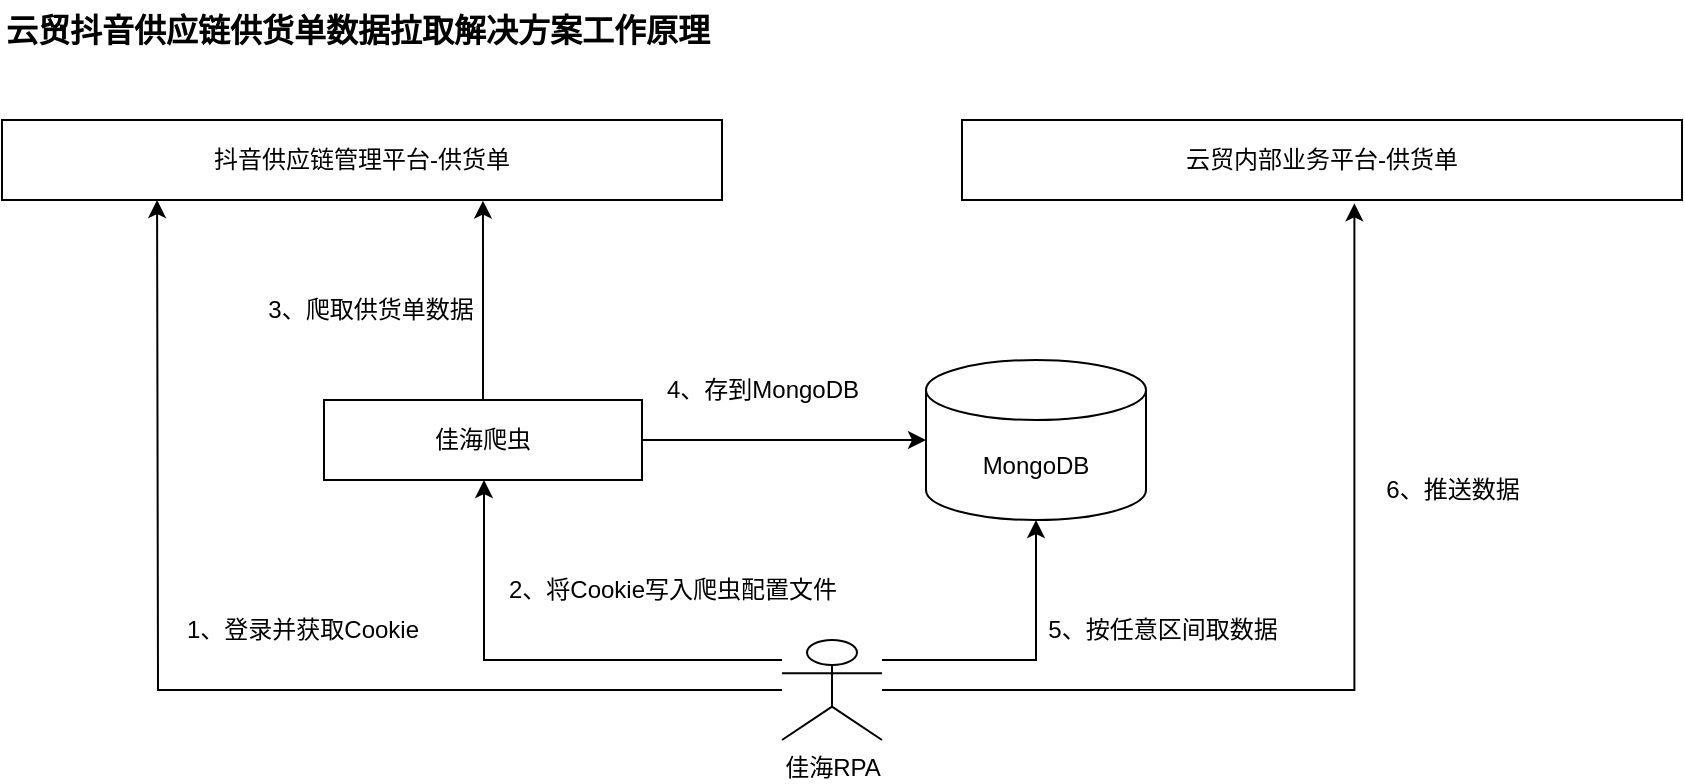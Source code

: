 <mxfile version="22.0.8" type="github">
  <diagram name="0001" id="y2zCg2tqc-IcQTNm7M6H">
    <mxGraphModel dx="1116" dy="505" grid="1" gridSize="10" guides="1" tooltips="1" connect="1" arrows="1" fold="1" page="1" pageScale="1" pageWidth="1169" pageHeight="827" math="0" shadow="0">
      <root>
        <mxCell id="sdHGfgtrLrPXHbDimJ2l-0" />
        <mxCell id="sdHGfgtrLrPXHbDimJ2l-1" parent="sdHGfgtrLrPXHbDimJ2l-0" />
        <mxCell id="sdHGfgtrLrPXHbDimJ2l-57" value="&lt;b style=&quot;font-size: 16px;&quot;&gt;云贸抖音供应链供货单数据拉取解决方案工作原理&lt;/b&gt;" style="text;html=1;align=left;verticalAlign=middle;resizable=0;points=[];autosize=1;strokeColor=none;fillColor=none;fontSize=16;rounded=0;labelBackgroundColor=none;" parent="sdHGfgtrLrPXHbDimJ2l-1" vertex="1">
          <mxGeometry x="40" y="20" width="380" height="30" as="geometry" />
        </mxCell>
        <mxCell id="845-0K9uOCvSD6mW0HzF-1" value="" style="edgeStyle=orthogonalEdgeStyle;rounded=0;orthogonalLoop=1;jettySize=auto;html=1;entryX=0.668;entryY=1.008;entryDx=0;entryDy=0;entryPerimeter=0;" edge="1" parent="sdHGfgtrLrPXHbDimJ2l-1" source="Le6WnlKU982UpR1vidO3-1" target="Le6WnlKU982UpR1vidO3-16">
          <mxGeometry relative="1" as="geometry" />
        </mxCell>
        <mxCell id="845-0K9uOCvSD6mW0HzF-4" value="" style="edgeStyle=orthogonalEdgeStyle;rounded=0;orthogonalLoop=1;jettySize=auto;html=1;entryX=0;entryY=0.5;entryDx=0;entryDy=0;entryPerimeter=0;" edge="1" parent="sdHGfgtrLrPXHbDimJ2l-1" source="Le6WnlKU982UpR1vidO3-1" target="845-0K9uOCvSD6mW0HzF-0">
          <mxGeometry relative="1" as="geometry">
            <mxPoint x="490.5" y="240" as="targetPoint" />
          </mxGeometry>
        </mxCell>
        <mxCell id="Le6WnlKU982UpR1vidO3-1" value="佳海爬虫" style="whiteSpace=wrap;html=1;" parent="sdHGfgtrLrPXHbDimJ2l-1" vertex="1">
          <mxGeometry x="201" y="220" width="159" height="40" as="geometry" />
        </mxCell>
        <mxCell id="Le6WnlKU982UpR1vidO3-16" value="抖音供应链管理平台-供货单" style="whiteSpace=wrap;html=1;" parent="sdHGfgtrLrPXHbDimJ2l-1" vertex="1">
          <mxGeometry x="40" y="80" width="360" height="40" as="geometry" />
        </mxCell>
        <mxCell id="845-0K9uOCvSD6mW0HzF-0" value="MongoDB" style="shape=cylinder3;whiteSpace=wrap;html=1;boundedLbl=1;backgroundOutline=1;size=15;" vertex="1" parent="sdHGfgtrLrPXHbDimJ2l-1">
          <mxGeometry x="502" y="200" width="110" height="80" as="geometry" />
        </mxCell>
        <mxCell id="845-0K9uOCvSD6mW0HzF-2" value="3、爬取供货单数据" style="text;html=1;align=center;verticalAlign=middle;resizable=0;points=[];autosize=1;strokeColor=none;fillColor=none;" vertex="1" parent="sdHGfgtrLrPXHbDimJ2l-1">
          <mxGeometry x="158.5" y="160" width="130" height="30" as="geometry" />
        </mxCell>
        <mxCell id="845-0K9uOCvSD6mW0HzF-5" value="4、存到MongoDB" style="text;html=1;align=center;verticalAlign=middle;resizable=0;points=[];autosize=1;strokeColor=none;fillColor=none;" vertex="1" parent="sdHGfgtrLrPXHbDimJ2l-1">
          <mxGeometry x="360" y="200" width="120" height="30" as="geometry" />
        </mxCell>
        <mxCell id="845-0K9uOCvSD6mW0HzF-8" value="" style="edgeStyle=orthogonalEdgeStyle;rounded=0;orthogonalLoop=1;jettySize=auto;html=1;" edge="1" parent="sdHGfgtrLrPXHbDimJ2l-1" source="845-0K9uOCvSD6mW0HzF-6">
          <mxGeometry relative="1" as="geometry">
            <mxPoint x="117.533" y="120" as="targetPoint" />
          </mxGeometry>
        </mxCell>
        <mxCell id="845-0K9uOCvSD6mW0HzF-11" value="" style="edgeStyle=orthogonalEdgeStyle;rounded=0;orthogonalLoop=1;jettySize=auto;html=1;" edge="1" parent="sdHGfgtrLrPXHbDimJ2l-1" source="845-0K9uOCvSD6mW0HzF-6">
          <mxGeometry relative="1" as="geometry">
            <mxPoint x="281" y="260" as="targetPoint" />
            <Array as="points">
              <mxPoint x="281" y="350" />
            </Array>
          </mxGeometry>
        </mxCell>
        <mxCell id="845-0K9uOCvSD6mW0HzF-14" value="" style="edgeStyle=orthogonalEdgeStyle;rounded=0;orthogonalLoop=1;jettySize=auto;html=1;entryX=0.5;entryY=1;entryDx=0;entryDy=0;entryPerimeter=0;" edge="1" parent="sdHGfgtrLrPXHbDimJ2l-1" source="845-0K9uOCvSD6mW0HzF-6" target="845-0K9uOCvSD6mW0HzF-0">
          <mxGeometry relative="1" as="geometry">
            <Array as="points">
              <mxPoint x="557" y="350" />
            </Array>
          </mxGeometry>
        </mxCell>
        <mxCell id="845-0K9uOCvSD6mW0HzF-16" value="" style="edgeStyle=orthogonalEdgeStyle;rounded=0;orthogonalLoop=1;jettySize=auto;html=1;entryX=0.545;entryY=1.042;entryDx=0;entryDy=0;entryPerimeter=0;" edge="1" parent="sdHGfgtrLrPXHbDimJ2l-1" source="845-0K9uOCvSD6mW0HzF-6" target="845-0K9uOCvSD6mW0HzF-13">
          <mxGeometry relative="1" as="geometry" />
        </mxCell>
        <mxCell id="845-0K9uOCvSD6mW0HzF-6" value="佳海RPA" style="shape=umlActor;verticalLabelPosition=bottom;verticalAlign=top;html=1;outlineConnect=0;" vertex="1" parent="sdHGfgtrLrPXHbDimJ2l-1">
          <mxGeometry x="430" y="340" width="50" height="50" as="geometry" />
        </mxCell>
        <mxCell id="845-0K9uOCvSD6mW0HzF-9" value="1、登录并获取Cookie" style="text;html=1;align=center;verticalAlign=middle;resizable=0;points=[];autosize=1;strokeColor=none;fillColor=none;" vertex="1" parent="sdHGfgtrLrPXHbDimJ2l-1">
          <mxGeometry x="120" y="320" width="140" height="30" as="geometry" />
        </mxCell>
        <mxCell id="845-0K9uOCvSD6mW0HzF-12" value="2、将Cookie写入爬虫配置文件" style="text;html=1;align=center;verticalAlign=middle;resizable=0;points=[];autosize=1;strokeColor=none;fillColor=none;" vertex="1" parent="sdHGfgtrLrPXHbDimJ2l-1">
          <mxGeometry x="280" y="300" width="190" height="30" as="geometry" />
        </mxCell>
        <mxCell id="845-0K9uOCvSD6mW0HzF-13" value="云贸内部业务平台-供货单" style="whiteSpace=wrap;html=1;" vertex="1" parent="sdHGfgtrLrPXHbDimJ2l-1">
          <mxGeometry x="520" y="80" width="360" height="40" as="geometry" />
        </mxCell>
        <mxCell id="845-0K9uOCvSD6mW0HzF-15" value="5、按任意区间取数据" style="text;html=1;align=center;verticalAlign=middle;resizable=0;points=[];autosize=1;strokeColor=none;fillColor=none;" vertex="1" parent="sdHGfgtrLrPXHbDimJ2l-1">
          <mxGeometry x="550" y="320" width="140" height="30" as="geometry" />
        </mxCell>
        <mxCell id="845-0K9uOCvSD6mW0HzF-17" value="6、推送数据" style="text;html=1;align=center;verticalAlign=middle;resizable=0;points=[];autosize=1;strokeColor=none;fillColor=none;" vertex="1" parent="sdHGfgtrLrPXHbDimJ2l-1">
          <mxGeometry x="720" y="250" width="90" height="30" as="geometry" />
        </mxCell>
      </root>
    </mxGraphModel>
  </diagram>
</mxfile>
